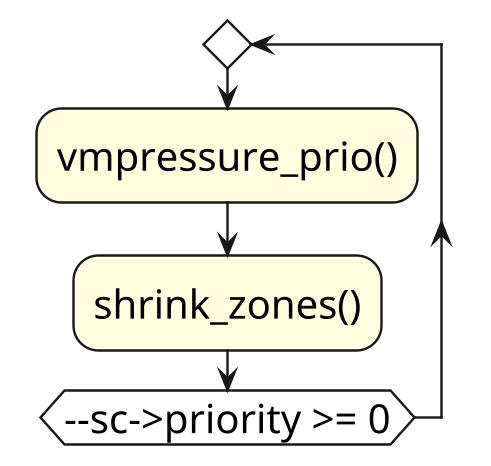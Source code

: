 @startuml

skinparam ComponentStyle rectangle
hide stereotype
scale 2/1

skinparam Activity {
    FontSize 20
    FontColor black
    BorderThickness 1.2
    BackgroundColor transparent
}


skinparam Note {
    FontSize 16
    FontColor black
    BorderThickness 0
    BackgroundColor transparent
}

' start here
repeat
#LightYellow:vmpressure_prio();
#LightYellow:shrink_zones();
repeat while(--sc->priority >= 0)

@enduml
